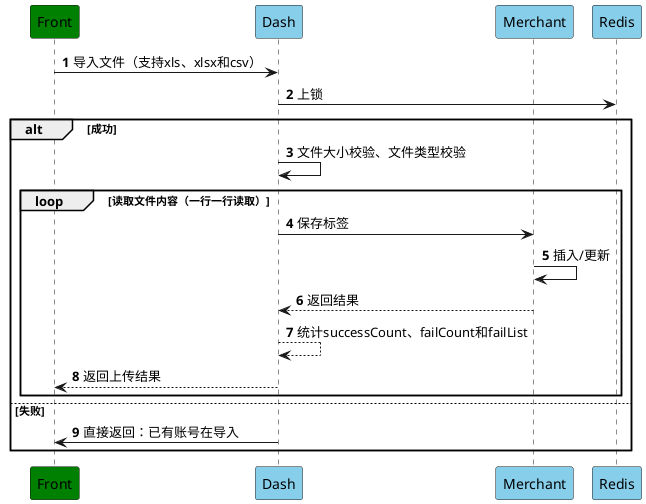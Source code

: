 @startuml
'https://plantuml.com/sequence-diagram

autonumber

participant "Front" as Front #green
participant "Dash" as Dash #skyblue
participant "Merchant" as Merchant #skyblue
participant "Redis" as Redis #skyblue

Front-> Dash:导入文件（支持xls、xlsx和csv）
Dash -> Redis: 上锁
alt 成功
Dash -> Dash: 文件大小校验、文件类型校验
loop 读取文件内容（一行一行读取）
Dash -> Merchant: 保存标签
Merchant -> Merchant: 插入/更新
Merchant --> Dash: 返回结果
Dash --> Dash: 统计successCount、failCount和failList
Dash --> Front: 返回上传结果
end
else 失败
Dash -> Front: 直接返回：已有账号在导入
end
@enduml